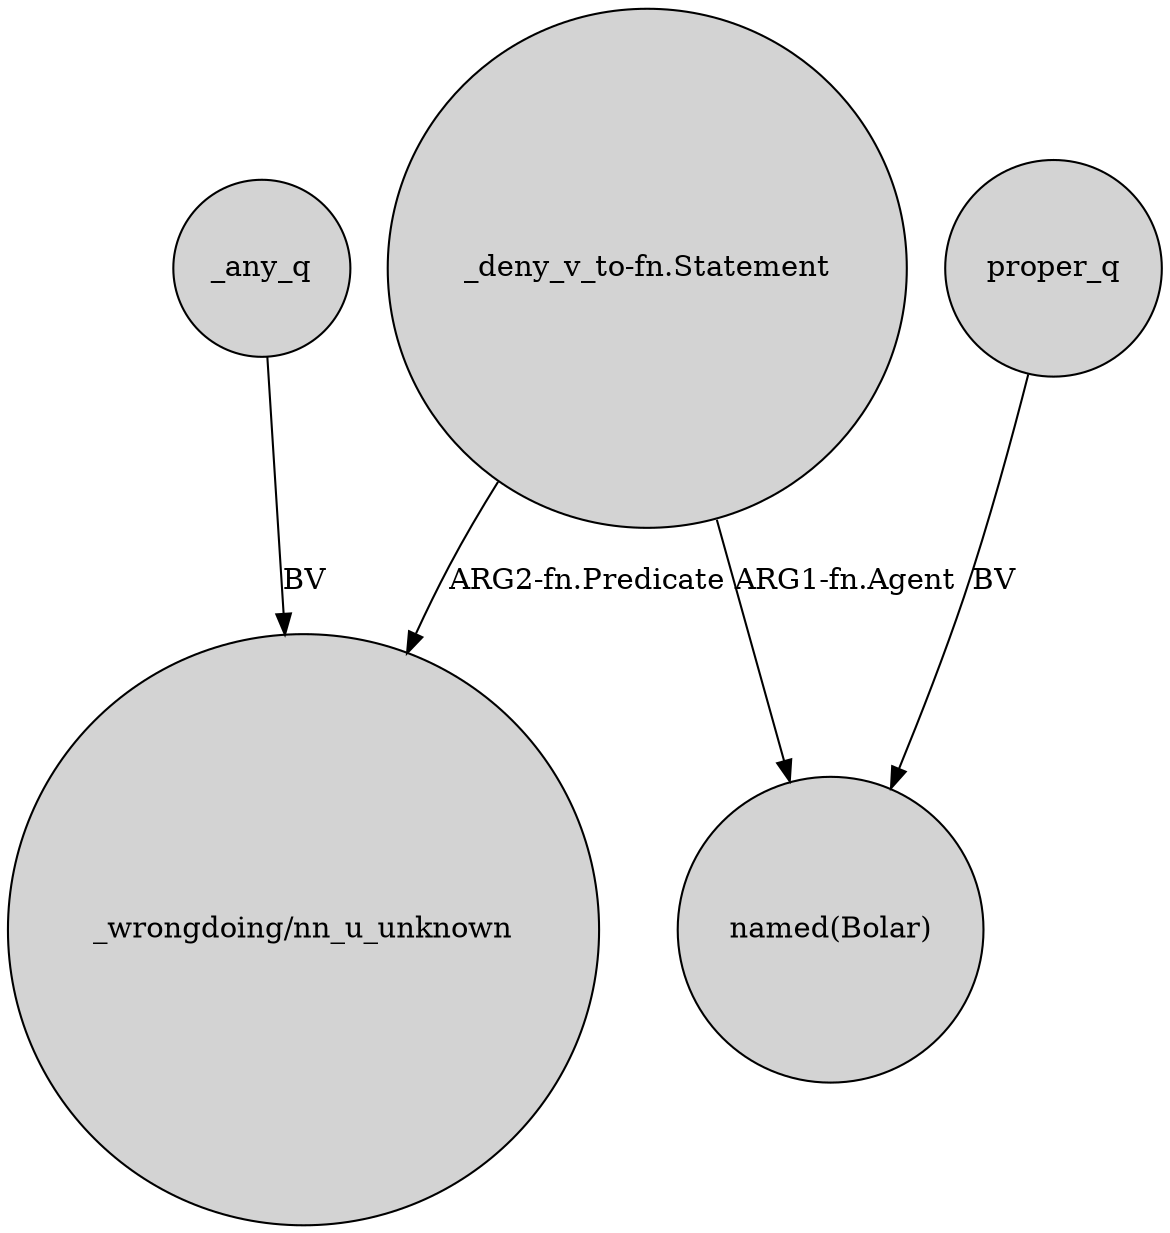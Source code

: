 digraph {
	node [shape=circle style=filled]
	_any_q -> "_wrongdoing/nn_u_unknown" [label=BV]
	"_deny_v_to-fn.Statement" -> "named(Bolar)" [label="ARG1-fn.Agent"]
	proper_q -> "named(Bolar)" [label=BV]
	"_deny_v_to-fn.Statement" -> "_wrongdoing/nn_u_unknown" [label="ARG2-fn.Predicate"]
}
